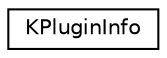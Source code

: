 digraph "Graphical Class Hierarchy"
{
  edge [fontname="Helvetica",fontsize="10",labelfontname="Helvetica",labelfontsize="10"];
  node [fontname="Helvetica",fontsize="10",shape=record];
  rankdir="LR";
  Node0 [label="KPluginInfo",height=0.2,width=0.4,color="black", fillcolor="white", style="filled",URL="$classKPluginInfo.html",tooltip="Information about a plugin. "];
}
